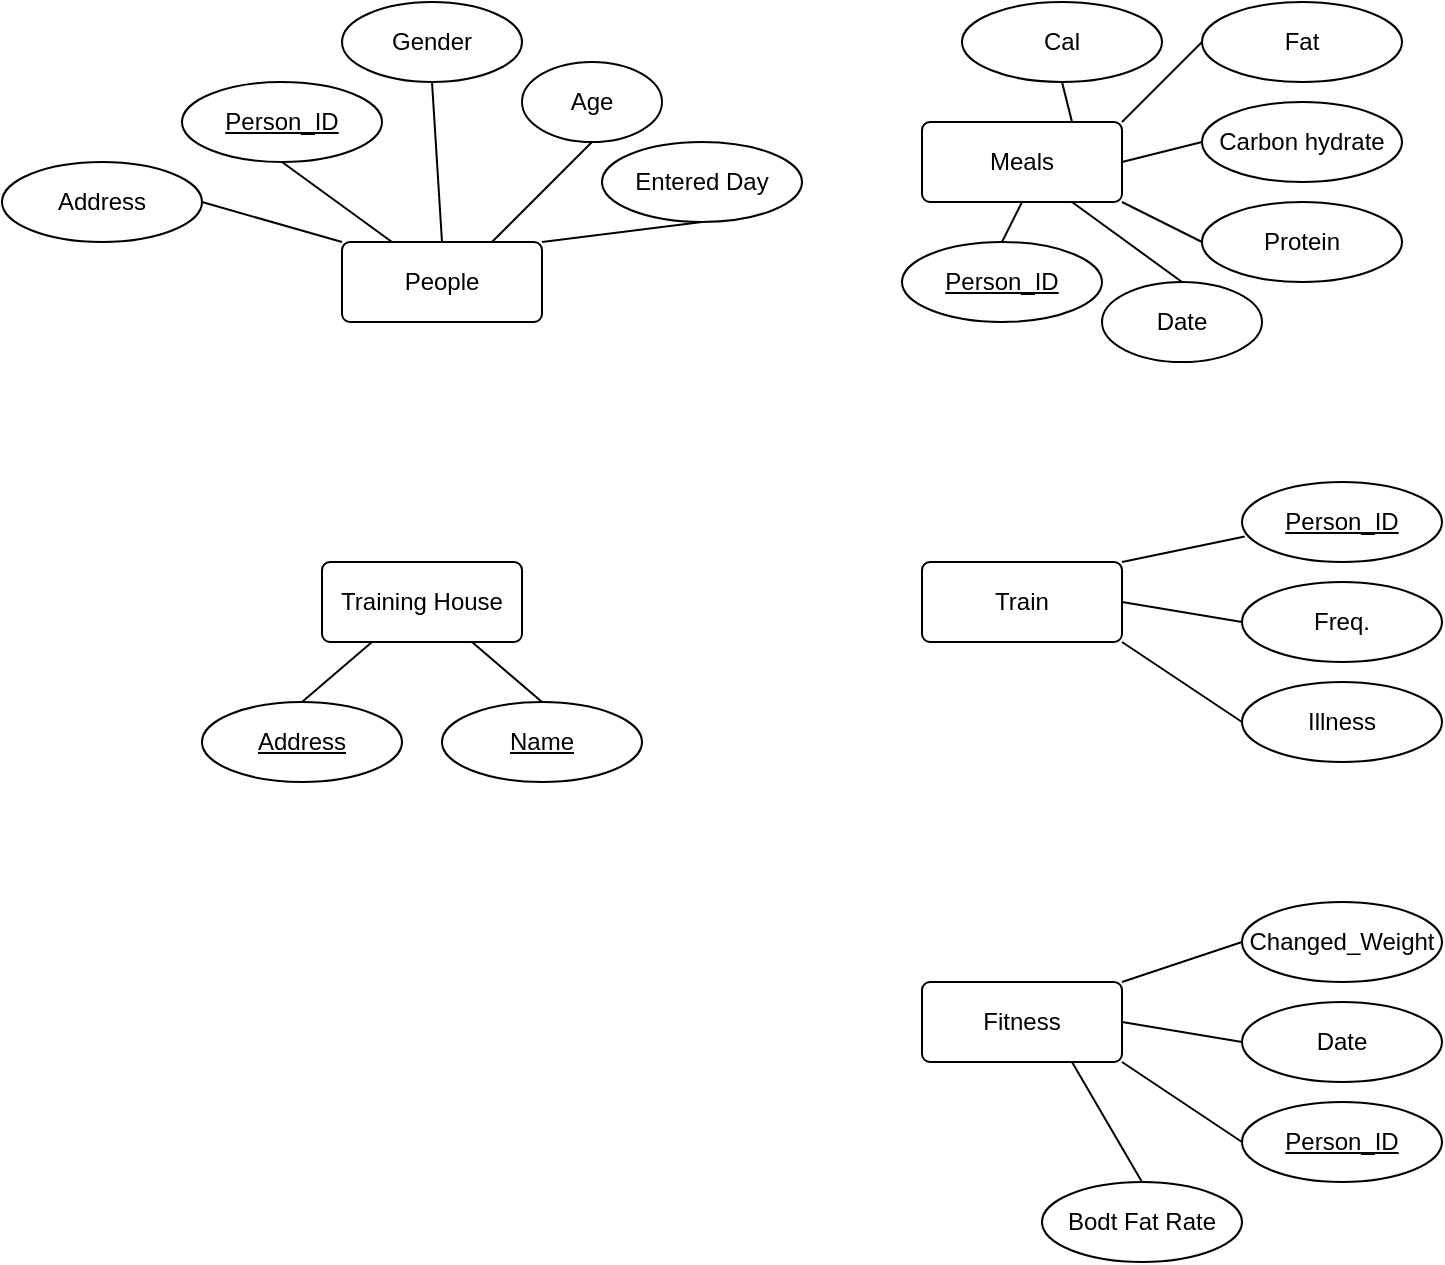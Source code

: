 <mxfile version="12.9.7" type="device"><diagram id="GSMA3-pq8XIQYtc9MdNa" name="Page-1"><mxGraphModel dx="1865" dy="499" grid="1" gridSize="10" guides="1" tooltips="1" connect="1" arrows="1" fold="1" page="1" pageScale="1" pageWidth="827" pageHeight="1169" math="0" shadow="0"><root><mxCell id="0"/><mxCell id="1" parent="0"/><mxCell id="0FqbXqh0YZJGxP0p87pI-1" value="People" style="rounded=1;arcSize=10;whiteSpace=wrap;html=1;align=center;" vertex="1" parent="1"><mxGeometry x="90" y="160" width="100" height="40" as="geometry"/></mxCell><mxCell id="0FqbXqh0YZJGxP0p87pI-2" value="Person_ID" style="ellipse;whiteSpace=wrap;html=1;align=center;fontStyle=4;" vertex="1" parent="1"><mxGeometry x="10" y="80" width="100" height="40" as="geometry"/></mxCell><mxCell id="0FqbXqh0YZJGxP0p87pI-4" value="Meals" style="rounded=1;arcSize=10;whiteSpace=wrap;html=1;align=center;" vertex="1" parent="1"><mxGeometry x="380" y="100" width="100" height="40" as="geometry"/></mxCell><mxCell id="0FqbXqh0YZJGxP0p87pI-5" value="Train" style="rounded=1;arcSize=10;whiteSpace=wrap;html=1;align=center;" vertex="1" parent="1"><mxGeometry x="380" y="320" width="100" height="40" as="geometry"/></mxCell><mxCell id="0FqbXqh0YZJGxP0p87pI-7" value="" style="endArrow=none;html=1;rounded=0;exitX=0.5;exitY=1;exitDx=0;exitDy=0;entryX=0.25;entryY=0;entryDx=0;entryDy=0;" edge="1" parent="1" source="0FqbXqh0YZJGxP0p87pI-2" target="0FqbXqh0YZJGxP0p87pI-1"><mxGeometry relative="1" as="geometry"><mxPoint x="330" y="260" as="sourcePoint"/><mxPoint x="490" y="260" as="targetPoint"/></mxGeometry></mxCell><mxCell id="0FqbXqh0YZJGxP0p87pI-8" value="Gender" style="ellipse;whiteSpace=wrap;html=1;align=center;" vertex="1" parent="1"><mxGeometry x="90" y="40" width="90" height="40" as="geometry"/></mxCell><mxCell id="0FqbXqh0YZJGxP0p87pI-9" value="" style="endArrow=none;html=1;rounded=0;exitX=0.5;exitY=1;exitDx=0;exitDy=0;entryX=0.5;entryY=0;entryDx=0;entryDy=0;" edge="1" parent="1" source="0FqbXqh0YZJGxP0p87pI-8" target="0FqbXqh0YZJGxP0p87pI-1"><mxGeometry relative="1" as="geometry"><mxPoint x="330" y="250" as="sourcePoint"/><mxPoint x="490" y="260" as="targetPoint"/></mxGeometry></mxCell><mxCell id="0FqbXqh0YZJGxP0p87pI-10" value="Age" style="ellipse;whiteSpace=wrap;html=1;align=center;" vertex="1" parent="1"><mxGeometry x="180" y="70" width="70" height="40" as="geometry"/></mxCell><mxCell id="0FqbXqh0YZJGxP0p87pI-11" value="" style="endArrow=none;html=1;rounded=0;exitX=0.5;exitY=1;exitDx=0;exitDy=0;entryX=0.75;entryY=0;entryDx=0;entryDy=0;" edge="1" parent="1" source="0FqbXqh0YZJGxP0p87pI-10" target="0FqbXqh0YZJGxP0p87pI-1"><mxGeometry relative="1" as="geometry"><mxPoint x="145" y="90" as="sourcePoint"/><mxPoint x="150" y="170" as="targetPoint"/></mxGeometry></mxCell><mxCell id="0FqbXqh0YZJGxP0p87pI-12" value="Entered Day" style="ellipse;whiteSpace=wrap;html=1;align=center;" vertex="1" parent="1"><mxGeometry x="220" y="110" width="100" height="40" as="geometry"/></mxCell><mxCell id="0FqbXqh0YZJGxP0p87pI-13" value="" style="endArrow=none;html=1;rounded=0;exitX=0.5;exitY=1;exitDx=0;exitDy=0;entryX=1;entryY=0;entryDx=0;entryDy=0;" edge="1" parent="1" source="0FqbXqh0YZJGxP0p87pI-12" target="0FqbXqh0YZJGxP0p87pI-1"><mxGeometry relative="1" as="geometry"><mxPoint x="155" y="100" as="sourcePoint"/><mxPoint x="160" y="180" as="targetPoint"/></mxGeometry></mxCell><mxCell id="0FqbXqh0YZJGxP0p87pI-14" value="Fitness" style="rounded=1;arcSize=10;whiteSpace=wrap;html=1;align=center;" vertex="1" parent="1"><mxGeometry x="380" y="530" width="100" height="40" as="geometry"/></mxCell><mxCell id="0FqbXqh0YZJGxP0p87pI-15" value="Date" style="ellipse;whiteSpace=wrap;html=1;align=center;" vertex="1" parent="1"><mxGeometry x="540" y="540" width="100" height="40" as="geometry"/></mxCell><mxCell id="0FqbXqh0YZJGxP0p87pI-17" value="Person_ID" style="ellipse;whiteSpace=wrap;html=1;align=center;fontStyle=4;" vertex="1" parent="1"><mxGeometry x="540" y="590" width="100" height="40" as="geometry"/></mxCell><mxCell id="0FqbXqh0YZJGxP0p87pI-18" value="" style="endArrow=none;html=1;rounded=0;entryX=1;entryY=1;entryDx=0;entryDy=0;exitX=0;exitY=0.5;exitDx=0;exitDy=0;" edge="1" parent="1" source="0FqbXqh0YZJGxP0p87pI-17" target="0FqbXqh0YZJGxP0p87pI-14"><mxGeometry relative="1" as="geometry"><mxPoint x="330" y="470" as="sourcePoint"/><mxPoint x="490" y="470" as="targetPoint"/></mxGeometry></mxCell><mxCell id="0FqbXqh0YZJGxP0p87pI-19" value="" style="endArrow=none;html=1;rounded=0;entryX=1;entryY=0.5;entryDx=0;entryDy=0;exitX=0;exitY=0.5;exitDx=0;exitDy=0;" edge="1" parent="1" source="0FqbXqh0YZJGxP0p87pI-15" target="0FqbXqh0YZJGxP0p87pI-14"><mxGeometry relative="1" as="geometry"><mxPoint x="550" y="590" as="sourcePoint"/><mxPoint x="490" y="580" as="targetPoint"/></mxGeometry></mxCell><mxCell id="0FqbXqh0YZJGxP0p87pI-20" value="Changed_Weight" style="ellipse;whiteSpace=wrap;html=1;align=center;" vertex="1" parent="1"><mxGeometry x="540" y="490" width="100" height="40" as="geometry"/></mxCell><mxCell id="0FqbXqh0YZJGxP0p87pI-21" value="" style="endArrow=none;html=1;rounded=0;entryX=1;entryY=0;entryDx=0;entryDy=0;exitX=0;exitY=0.5;exitDx=0;exitDy=0;" edge="1" parent="1" source="0FqbXqh0YZJGxP0p87pI-20" target="0FqbXqh0YZJGxP0p87pI-14"><mxGeometry relative="1" as="geometry"><mxPoint x="550" y="570" as="sourcePoint"/><mxPoint x="490" y="560" as="targetPoint"/></mxGeometry></mxCell><mxCell id="0FqbXqh0YZJGxP0p87pI-22" value="Address" style="ellipse;whiteSpace=wrap;html=1;align=center;" vertex="1" parent="1"><mxGeometry x="-80" y="120" width="100" height="40" as="geometry"/></mxCell><mxCell id="0FqbXqh0YZJGxP0p87pI-23" value="" style="endArrow=none;html=1;rounded=0;exitX=1;exitY=0.5;exitDx=0;exitDy=0;entryX=0;entryY=0;entryDx=0;entryDy=0;" edge="1" parent="1" source="0FqbXqh0YZJGxP0p87pI-22" target="0FqbXqh0YZJGxP0p87pI-1"><mxGeometry relative="1" as="geometry"><mxPoint x="330" y="260" as="sourcePoint"/><mxPoint x="490" y="260" as="targetPoint"/></mxGeometry></mxCell><mxCell id="0FqbXqh0YZJGxP0p87pI-24" value="Person_ID" style="ellipse;whiteSpace=wrap;html=1;align=center;fontStyle=4;" vertex="1" parent="1"><mxGeometry x="540" y="280" width="100" height="40" as="geometry"/></mxCell><mxCell id="0FqbXqh0YZJGxP0p87pI-25" value="Freq." style="ellipse;whiteSpace=wrap;html=1;align=center;" vertex="1" parent="1"><mxGeometry x="540" y="330" width="100" height="40" as="geometry"/></mxCell><mxCell id="0FqbXqh0YZJGxP0p87pI-27" value="" style="endArrow=none;html=1;rounded=0;entryX=0;entryY=0.5;entryDx=0;entryDy=0;exitX=1;exitY=0.5;exitDx=0;exitDy=0;" edge="1" parent="1" source="0FqbXqh0YZJGxP0p87pI-5" target="0FqbXqh0YZJGxP0p87pI-25"><mxGeometry relative="1" as="geometry"><mxPoint x="330" y="380" as="sourcePoint"/><mxPoint x="490" y="380" as="targetPoint"/></mxGeometry></mxCell><mxCell id="0FqbXqh0YZJGxP0p87pI-28" value="" style="endArrow=none;html=1;rounded=0;entryX=0.014;entryY=0.68;entryDx=0;entryDy=0;exitX=1;exitY=0;exitDx=0;exitDy=0;entryPerimeter=0;" edge="1" parent="1" source="0FqbXqh0YZJGxP0p87pI-5" target="0FqbXqh0YZJGxP0p87pI-24"><mxGeometry relative="1" as="geometry"><mxPoint x="490" y="350" as="sourcePoint"/><mxPoint x="550" y="360" as="targetPoint"/></mxGeometry></mxCell><mxCell id="0FqbXqh0YZJGxP0p87pI-29" value="Fat" style="ellipse;whiteSpace=wrap;html=1;align=center;" vertex="1" parent="1"><mxGeometry x="520" y="40" width="100" height="40" as="geometry"/></mxCell><mxCell id="0FqbXqh0YZJGxP0p87pI-30" value="Carbon hydrate" style="ellipse;whiteSpace=wrap;html=1;align=center;" vertex="1" parent="1"><mxGeometry x="520" y="90" width="100" height="40" as="geometry"/></mxCell><mxCell id="0FqbXqh0YZJGxP0p87pI-31" value="Protein" style="ellipse;whiteSpace=wrap;html=1;align=center;" vertex="1" parent="1"><mxGeometry x="520" y="140" width="100" height="40" as="geometry"/></mxCell><mxCell id="0FqbXqh0YZJGxP0p87pI-32" value="" style="endArrow=none;html=1;rounded=0;entryX=0;entryY=0.5;entryDx=0;entryDy=0;exitX=1;exitY=0;exitDx=0;exitDy=0;" edge="1" parent="1" source="0FqbXqh0YZJGxP0p87pI-4" target="0FqbXqh0YZJGxP0p87pI-29"><mxGeometry relative="1" as="geometry"><mxPoint x="490" y="100" as="sourcePoint"/><mxPoint x="490" y="240" as="targetPoint"/></mxGeometry></mxCell><mxCell id="0FqbXqh0YZJGxP0p87pI-33" value="" style="endArrow=none;html=1;rounded=0;entryX=0;entryY=0.5;entryDx=0;entryDy=0;exitX=1;exitY=0.5;exitDx=0;exitDy=0;" edge="1" parent="1" source="0FqbXqh0YZJGxP0p87pI-4" target="0FqbXqh0YZJGxP0p87pI-30"><mxGeometry relative="1" as="geometry"><mxPoint x="490" y="110" as="sourcePoint"/><mxPoint x="530" y="70" as="targetPoint"/></mxGeometry></mxCell><mxCell id="0FqbXqh0YZJGxP0p87pI-34" value="" style="endArrow=none;html=1;rounded=0;entryX=0;entryY=0.5;entryDx=0;entryDy=0;exitX=1;exitY=1;exitDx=0;exitDy=0;" edge="1" parent="1" source="0FqbXqh0YZJGxP0p87pI-4" target="0FqbXqh0YZJGxP0p87pI-31"><mxGeometry relative="1" as="geometry"><mxPoint x="500" y="120" as="sourcePoint"/><mxPoint x="540" y="80" as="targetPoint"/></mxGeometry></mxCell><mxCell id="0FqbXqh0YZJGxP0p87pI-38" value="Date" style="ellipse;whiteSpace=wrap;html=1;align=center;" vertex="1" parent="1"><mxGeometry x="470" y="180" width="80" height="40" as="geometry"/></mxCell><mxCell id="0FqbXqh0YZJGxP0p87pI-39" value="" style="endArrow=none;html=1;rounded=0;entryX=0.5;entryY=0;entryDx=0;entryDy=0;exitX=0.75;exitY=1;exitDx=0;exitDy=0;" edge="1" parent="1" source="0FqbXqh0YZJGxP0p87pI-4" target="0FqbXqh0YZJGxP0p87pI-38"><mxGeometry relative="1" as="geometry"><mxPoint x="520" y="140" as="sourcePoint"/><mxPoint x="560" y="100" as="targetPoint"/></mxGeometry></mxCell><mxCell id="0FqbXqh0YZJGxP0p87pI-40" value="Bodt Fat Rate" style="ellipse;whiteSpace=wrap;html=1;align=center;" vertex="1" parent="1"><mxGeometry x="440" y="630" width="100" height="40" as="geometry"/></mxCell><mxCell id="0FqbXqh0YZJGxP0p87pI-41" value="" style="endArrow=none;html=1;rounded=0;entryX=0.75;entryY=1;entryDx=0;entryDy=0;exitX=0.5;exitY=0;exitDx=0;exitDy=0;" edge="1" parent="1" source="0FqbXqh0YZJGxP0p87pI-40" target="0FqbXqh0YZJGxP0p87pI-14"><mxGeometry relative="1" as="geometry"><mxPoint x="290" y="570" as="sourcePoint"/><mxPoint x="450" y="570" as="targetPoint"/></mxGeometry></mxCell><mxCell id="0FqbXqh0YZJGxP0p87pI-42" value="&lt;u&gt;Person_ID&lt;/u&gt;" style="ellipse;whiteSpace=wrap;html=1;align=center;" vertex="1" parent="1"><mxGeometry x="370" y="160" width="100" height="40" as="geometry"/></mxCell><mxCell id="0FqbXqh0YZJGxP0p87pI-43" value="" style="endArrow=none;html=1;rounded=0;exitX=0.5;exitY=1;exitDx=0;exitDy=0;entryX=0.5;entryY=0;entryDx=0;entryDy=0;" edge="1" parent="1" source="0FqbXqh0YZJGxP0p87pI-4" target="0FqbXqh0YZJGxP0p87pI-42"><mxGeometry relative="1" as="geometry"><mxPoint x="310" y="250" as="sourcePoint"/><mxPoint x="470" y="250" as="targetPoint"/></mxGeometry></mxCell><mxCell id="0FqbXqh0YZJGxP0p87pI-44" value="Cal" style="ellipse;whiteSpace=wrap;html=1;align=center;" vertex="1" parent="1"><mxGeometry x="400" y="40" width="100" height="40" as="geometry"/></mxCell><mxCell id="0FqbXqh0YZJGxP0p87pI-45" value="" style="endArrow=none;html=1;rounded=0;exitX=0.5;exitY=1;exitDx=0;exitDy=0;entryX=0.75;entryY=0;entryDx=0;entryDy=0;" edge="1" parent="1" source="0FqbXqh0YZJGxP0p87pI-44" target="0FqbXqh0YZJGxP0p87pI-4"><mxGeometry relative="1" as="geometry"><mxPoint x="320" y="190" as="sourcePoint"/><mxPoint x="480" y="190" as="targetPoint"/></mxGeometry></mxCell><mxCell id="0FqbXqh0YZJGxP0p87pI-46" value="Illness" style="ellipse;whiteSpace=wrap;html=1;align=center;" vertex="1" parent="1"><mxGeometry x="540" y="380" width="100" height="40" as="geometry"/></mxCell><mxCell id="0FqbXqh0YZJGxP0p87pI-47" value="" style="endArrow=none;html=1;rounded=0;entryX=0;entryY=0.5;entryDx=0;entryDy=0;exitX=1;exitY=1;exitDx=0;exitDy=0;" edge="1" parent="1" source="0FqbXqh0YZJGxP0p87pI-5" target="0FqbXqh0YZJGxP0p87pI-46"><mxGeometry relative="1" as="geometry"><mxPoint x="320" y="290" as="sourcePoint"/><mxPoint x="480" y="290" as="targetPoint"/></mxGeometry></mxCell><mxCell id="0FqbXqh0YZJGxP0p87pI-48" value="Training House" style="rounded=1;arcSize=10;whiteSpace=wrap;html=1;align=center;" vertex="1" parent="1"><mxGeometry x="80" y="320" width="100" height="40" as="geometry"/></mxCell><mxCell id="0FqbXqh0YZJGxP0p87pI-49" value="Address" style="ellipse;whiteSpace=wrap;html=1;align=center;fontStyle=4;" vertex="1" parent="1"><mxGeometry x="20" y="390" width="100" height="40" as="geometry"/></mxCell><mxCell id="0FqbXqh0YZJGxP0p87pI-51" value="Name" style="ellipse;whiteSpace=wrap;html=1;align=center;fontStyle=4;" vertex="1" parent="1"><mxGeometry x="140" y="390" width="100" height="40" as="geometry"/></mxCell><mxCell id="0FqbXqh0YZJGxP0p87pI-52" value="" style="endArrow=none;html=1;rounded=0;exitX=0.25;exitY=1;exitDx=0;exitDy=0;entryX=0.5;entryY=0;entryDx=0;entryDy=0;" edge="1" parent="1" source="0FqbXqh0YZJGxP0p87pI-48" target="0FqbXqh0YZJGxP0p87pI-49"><mxGeometry relative="1" as="geometry"><mxPoint x="320" y="270" as="sourcePoint"/><mxPoint x="480" y="270" as="targetPoint"/></mxGeometry></mxCell><mxCell id="0FqbXqh0YZJGxP0p87pI-53" value="" style="endArrow=none;html=1;rounded=0;exitX=0.75;exitY=1;exitDx=0;exitDy=0;entryX=0.5;entryY=0;entryDx=0;entryDy=0;" edge="1" parent="1" source="0FqbXqh0YZJGxP0p87pI-48" target="0FqbXqh0YZJGxP0p87pI-51"><mxGeometry relative="1" as="geometry"><mxPoint x="115" y="370" as="sourcePoint"/><mxPoint x="80" y="400" as="targetPoint"/></mxGeometry></mxCell></root></mxGraphModel></diagram></mxfile>